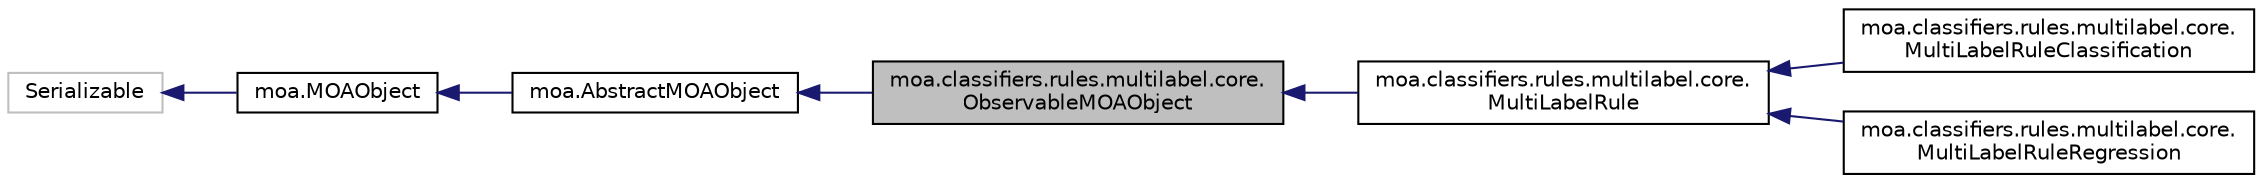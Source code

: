 digraph "moa.classifiers.rules.multilabel.core.ObservableMOAObject"
{
 // LATEX_PDF_SIZE
  edge [fontname="Helvetica",fontsize="10",labelfontname="Helvetica",labelfontsize="10"];
  node [fontname="Helvetica",fontsize="10",shape=record];
  rankdir="LR";
  Node1 [label="moa.classifiers.rules.multilabel.core.\lObservableMOAObject",height=0.2,width=0.4,color="black", fillcolor="grey75", style="filled", fontcolor="black",tooltip=" "];
  Node2 -> Node1 [dir="back",color="midnightblue",fontsize="10",style="solid",fontname="Helvetica"];
  Node2 [label="moa.AbstractMOAObject",height=0.2,width=0.4,color="black", fillcolor="white", style="filled",URL="$classmoa_1_1_abstract_m_o_a_object.html",tooltip=" "];
  Node3 -> Node2 [dir="back",color="midnightblue",fontsize="10",style="solid",fontname="Helvetica"];
  Node3 [label="moa.MOAObject",height=0.2,width=0.4,color="black", fillcolor="white", style="filled",URL="$interfacemoa_1_1_m_o_a_object.html",tooltip=" "];
  Node4 -> Node3 [dir="back",color="midnightblue",fontsize="10",style="solid",fontname="Helvetica"];
  Node4 [label="Serializable",height=0.2,width=0.4,color="grey75", fillcolor="white", style="filled",tooltip=" "];
  Node1 -> Node5 [dir="back",color="midnightblue",fontsize="10",style="solid",fontname="Helvetica"];
  Node5 [label="moa.classifiers.rules.multilabel.core.\lMultiLabelRule",height=0.2,width=0.4,color="black", fillcolor="white", style="filled",URL="$classmoa_1_1classifiers_1_1rules_1_1multilabel_1_1core_1_1_multi_label_rule.html",tooltip=" "];
  Node5 -> Node6 [dir="back",color="midnightblue",fontsize="10",style="solid",fontname="Helvetica"];
  Node6 [label="moa.classifiers.rules.multilabel.core.\lMultiLabelRuleClassification",height=0.2,width=0.4,color="black", fillcolor="white", style="filled",URL="$classmoa_1_1classifiers_1_1rules_1_1multilabel_1_1core_1_1_multi_label_rule_classification.html",tooltip=" "];
  Node5 -> Node7 [dir="back",color="midnightblue",fontsize="10",style="solid",fontname="Helvetica"];
  Node7 [label="moa.classifiers.rules.multilabel.core.\lMultiLabelRuleRegression",height=0.2,width=0.4,color="black", fillcolor="white", style="filled",URL="$classmoa_1_1classifiers_1_1rules_1_1multilabel_1_1core_1_1_multi_label_rule_regression.html",tooltip=" "];
}
